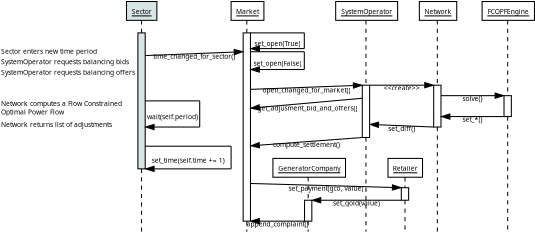 <?xml version="1.0" encoding="UTF-8"?>
<dia:diagram xmlns:dia="http://www.lysator.liu.se/~alla/dia/">
  <dia:layer name="Background" visible="true">
    <dia:object type="UML - Object" version="0" id="O0">
      <dia:attribute name="obj_pos">
        <dia:point val="8,5"/>
      </dia:attribute>
      <dia:attribute name="obj_bb">
        <dia:rectangle val="7.95,4.95;10.925,6.85"/>
      </dia:attribute>
      <dia:attribute name="elem_corner">
        <dia:point val="8,5"/>
      </dia:attribute>
      <dia:attribute name="elem_width">
        <dia:real val="2.875"/>
      </dia:attribute>
      <dia:attribute name="elem_height">
        <dia:real val="1.8"/>
      </dia:attribute>
      <dia:attribute name="text_colour">
        <dia:color val="#000000"/>
      </dia:attribute>
      <dia:attribute name="line_colour">
        <dia:color val="#000000"/>
      </dia:attribute>
      <dia:attribute name="fill_colour">
        <dia:color val="#d8e5e5"/>
      </dia:attribute>
      <dia:attribute name="text">
        <dia:composite type="text">
          <dia:attribute name="string">
            <dia:string>#Sector#</dia:string>
          </dia:attribute>
          <dia:attribute name="font">
            <dia:font family="sans" style="0" name="Helvetica"/>
          </dia:attribute>
          <dia:attribute name="height">
            <dia:real val="0.8"/>
          </dia:attribute>
          <dia:attribute name="pos">
            <dia:point val="9.438,6.043"/>
          </dia:attribute>
          <dia:attribute name="color">
            <dia:color val="#000000"/>
          </dia:attribute>
          <dia:attribute name="alignment">
            <dia:enum val="1"/>
          </dia:attribute>
        </dia:composite>
      </dia:attribute>
      <dia:attribute name="stereotype">
        <dia:string>##</dia:string>
      </dia:attribute>
      <dia:attribute name="exstate">
        <dia:string>##</dia:string>
      </dia:attribute>
      <dia:attribute name="attrib">
        <dia:composite type="text">
          <dia:attribute name="string">
            <dia:string>##</dia:string>
          </dia:attribute>
          <dia:attribute name="font">
            <dia:font family="sans" style="0" name="Helvetica"/>
          </dia:attribute>
          <dia:attribute name="height">
            <dia:real val="0.8"/>
          </dia:attribute>
          <dia:attribute name="pos">
            <dia:point val="0,0"/>
          </dia:attribute>
          <dia:attribute name="color">
            <dia:color val="#000000"/>
          </dia:attribute>
          <dia:attribute name="alignment">
            <dia:enum val="0"/>
          </dia:attribute>
        </dia:composite>
      </dia:attribute>
      <dia:attribute name="is_active">
        <dia:boolean val="false"/>
      </dia:attribute>
      <dia:attribute name="show_attribs">
        <dia:boolean val="false"/>
      </dia:attribute>
      <dia:attribute name="multiple">
        <dia:boolean val="false"/>
      </dia:attribute>
    </dia:object>
    <dia:object type="UML - Lifeline" version="0" id="O1">
      <dia:attribute name="obj_pos">
        <dia:point val="9.438,6.8"/>
      </dia:attribute>
      <dia:attribute name="obj_bb">
        <dia:rectangle val="9.088,6.775;9.787,27.025"/>
      </dia:attribute>
      <dia:attribute name="conn_endpoints">
        <dia:point val="9.438,6.8"/>
        <dia:point val="9.438,27"/>
      </dia:attribute>
      <dia:attribute name="line_colour">
        <dia:color val="#000000"/>
      </dia:attribute>
      <dia:attribute name="fill_colour">
        <dia:color val="#d8e5e5"/>
      </dia:attribute>
      <dia:attribute name="rtop">
        <dia:real val="1.2"/>
      </dia:attribute>
      <dia:attribute name="rbot">
        <dia:real val="14.2"/>
      </dia:attribute>
      <dia:attribute name="draw_focus">
        <dia:boolean val="true"/>
      </dia:attribute>
      <dia:attribute name="draw_cross">
        <dia:boolean val="false"/>
      </dia:attribute>
      <dia:attribute name="cpl_northwest">
        <dia:int val="2"/>
      </dia:attribute>
      <dia:attribute name="cpl_southwest">
        <dia:int val="2"/>
      </dia:attribute>
      <dia:attribute name="cpl_northeast">
        <dia:int val="2"/>
      </dia:attribute>
      <dia:attribute name="cpl_southeast">
        <dia:int val="2"/>
      </dia:attribute>
      <dia:connections>
        <dia:connection handle="0" to="O0" connection="6"/>
      </dia:connections>
    </dia:object>
    <dia:object type="UML - Message" version="0" id="O2">
      <dia:attribute name="obj_pos">
        <dia:point val="9.787,14.5"/>
      </dia:attribute>
      <dia:attribute name="obj_bb">
        <dia:rectangle val="9.721,14.433;15.218,17.382"/>
      </dia:attribute>
      <dia:attribute name="conn_endpoints">
        <dia:point val="9.787,14.5"/>
        <dia:point val="15,17"/>
      </dia:attribute>
      <dia:attribute name="text_colour">
        <dia:color val="#000000"/>
      </dia:attribute>
      <dia:attribute name="line_colour">
        <dia:color val="#000000"/>
      </dia:attribute>
      <dia:attribute name="text">
        <dia:string>#wait(self.period)#</dia:string>
      </dia:attribute>
      <dia:attribute name="type">
        <dia:enum val="6"/>
      </dia:attribute>
      <dia:attribute name="text_pos">
        <dia:point val="12.394,16.25"/>
      </dia:attribute>
      <dia:connections>
        <dia:connection handle="0" to="O1" connection="3"/>
      </dia:connections>
    </dia:object>
    <dia:object type="UML - Message" version="0" id="O3">
      <dia:attribute name="obj_pos">
        <dia:point val="9.787,18.833"/>
      </dia:attribute>
      <dia:attribute name="obj_bb">
        <dia:rectangle val="9.726,18.772;18.15,21.399"/>
      </dia:attribute>
      <dia:attribute name="conn_endpoints">
        <dia:point val="9.787,18.833"/>
        <dia:point val="18,21"/>
      </dia:attribute>
      <dia:attribute name="text_colour">
        <dia:color val="#000000"/>
      </dia:attribute>
      <dia:attribute name="line_colour">
        <dia:color val="#000000"/>
      </dia:attribute>
      <dia:attribute name="text">
        <dia:string>#set_time(self.time += 1)#</dia:string>
      </dia:attribute>
      <dia:attribute name="type">
        <dia:enum val="6"/>
      </dia:attribute>
      <dia:attribute name="text_pos">
        <dia:point val="13.894,20.417"/>
      </dia:attribute>
      <dia:connections>
        <dia:connection handle="0" to="O1" connection="13"/>
      </dia:connections>
    </dia:object>
    <dia:object type="Standard - Text" version="1" id="O4">
      <dia:attribute name="obj_pos">
        <dia:point val="-4,10"/>
      </dia:attribute>
      <dia:attribute name="obj_bb">
        <dia:rectangle val="-4,9.457;4.862,10.398"/>
      </dia:attribute>
      <dia:attribute name="text">
        <dia:composite type="text">
          <dia:attribute name="string">
            <dia:string>#Sector enters new time period#</dia:string>
          </dia:attribute>
          <dia:attribute name="font">
            <dia:font family="sans" style="0" name="Helvetica"/>
          </dia:attribute>
          <dia:attribute name="height">
            <dia:real val="0.8"/>
          </dia:attribute>
          <dia:attribute name="pos">
            <dia:point val="-4,10"/>
          </dia:attribute>
          <dia:attribute name="color">
            <dia:color val="#000000"/>
          </dia:attribute>
          <dia:attribute name="alignment">
            <dia:enum val="0"/>
          </dia:attribute>
        </dia:composite>
      </dia:attribute>
      <dia:attribute name="valign">
        <dia:enum val="3"/>
      </dia:attribute>
    </dia:object>
    <dia:object type="UML - Object" version="0" id="O5">
      <dia:attribute name="obj_pos">
        <dia:point val="18,5"/>
      </dia:attribute>
      <dia:attribute name="obj_bb">
        <dia:rectangle val="17.95,4.95;21.055,6.85"/>
      </dia:attribute>
      <dia:attribute name="elem_corner">
        <dia:point val="18,5"/>
      </dia:attribute>
      <dia:attribute name="elem_width">
        <dia:real val="3.005"/>
      </dia:attribute>
      <dia:attribute name="elem_height">
        <dia:real val="1.8"/>
      </dia:attribute>
      <dia:attribute name="text_colour">
        <dia:color val="#000000"/>
      </dia:attribute>
      <dia:attribute name="line_colour">
        <dia:color val="#000000"/>
      </dia:attribute>
      <dia:attribute name="fill_colour">
        <dia:color val="#ffffff"/>
      </dia:attribute>
      <dia:attribute name="text">
        <dia:composite type="text">
          <dia:attribute name="string">
            <dia:string>#Market#</dia:string>
          </dia:attribute>
          <dia:attribute name="font">
            <dia:font family="sans" style="0" name="Helvetica"/>
          </dia:attribute>
          <dia:attribute name="height">
            <dia:real val="0.8"/>
          </dia:attribute>
          <dia:attribute name="pos">
            <dia:point val="19.503,6.043"/>
          </dia:attribute>
          <dia:attribute name="color">
            <dia:color val="#000000"/>
          </dia:attribute>
          <dia:attribute name="alignment">
            <dia:enum val="1"/>
          </dia:attribute>
        </dia:composite>
      </dia:attribute>
      <dia:attribute name="stereotype">
        <dia:string>##</dia:string>
      </dia:attribute>
      <dia:attribute name="exstate">
        <dia:string>##</dia:string>
      </dia:attribute>
      <dia:attribute name="attrib">
        <dia:composite type="text">
          <dia:attribute name="string">
            <dia:string>##</dia:string>
          </dia:attribute>
          <dia:attribute name="font">
            <dia:font family="sans" style="0" name="Helvetica"/>
          </dia:attribute>
          <dia:attribute name="height">
            <dia:real val="0.8"/>
          </dia:attribute>
          <dia:attribute name="pos">
            <dia:point val="0,0"/>
          </dia:attribute>
          <dia:attribute name="color">
            <dia:color val="#000000"/>
          </dia:attribute>
          <dia:attribute name="alignment">
            <dia:enum val="0"/>
          </dia:attribute>
        </dia:composite>
      </dia:attribute>
      <dia:attribute name="is_active">
        <dia:boolean val="false"/>
      </dia:attribute>
      <dia:attribute name="show_attribs">
        <dia:boolean val="false"/>
      </dia:attribute>
      <dia:attribute name="multiple">
        <dia:boolean val="false"/>
      </dia:attribute>
    </dia:object>
    <dia:object type="UML - Lifeline" version="0" id="O6">
      <dia:attribute name="obj_pos">
        <dia:point val="19.503,6.8"/>
      </dia:attribute>
      <dia:attribute name="obj_bb">
        <dia:rectangle val="19.152,6.775;19.852,27.025"/>
      </dia:attribute>
      <dia:attribute name="conn_endpoints">
        <dia:point val="19.503,6.8"/>
        <dia:point val="19.503,27"/>
      </dia:attribute>
      <dia:attribute name="line_colour">
        <dia:color val="#000000"/>
      </dia:attribute>
      <dia:attribute name="fill_colour">
        <dia:color val="#ffffff"/>
      </dia:attribute>
      <dia:attribute name="rtop">
        <dia:real val="1.2"/>
      </dia:attribute>
      <dia:attribute name="rbot">
        <dia:real val="19.2"/>
      </dia:attribute>
      <dia:attribute name="draw_focus">
        <dia:boolean val="true"/>
      </dia:attribute>
      <dia:attribute name="draw_cross">
        <dia:boolean val="false"/>
      </dia:attribute>
      <dia:attribute name="cpl_northwest">
        <dia:int val="4"/>
      </dia:attribute>
      <dia:attribute name="cpl_southwest">
        <dia:int val="4"/>
      </dia:attribute>
      <dia:attribute name="cpl_northeast">
        <dia:int val="4"/>
      </dia:attribute>
      <dia:attribute name="cpl_southeast">
        <dia:int val="4"/>
      </dia:attribute>
      <dia:connections>
        <dia:connection handle="0" to="O5" connection="6"/>
      </dia:connections>
    </dia:object>
    <dia:object type="UML - Object" version="0" id="O7">
      <dia:attribute name="obj_pos">
        <dia:point val="28,5"/>
      </dia:attribute>
      <dia:attribute name="obj_bb">
        <dia:rectangle val="27.95,4.95;33.837,6.85"/>
      </dia:attribute>
      <dia:attribute name="elem_corner">
        <dia:point val="28,5"/>
      </dia:attribute>
      <dia:attribute name="elem_width">
        <dia:real val="5.787"/>
      </dia:attribute>
      <dia:attribute name="elem_height">
        <dia:real val="1.8"/>
      </dia:attribute>
      <dia:attribute name="text_colour">
        <dia:color val="#000000"/>
      </dia:attribute>
      <dia:attribute name="line_colour">
        <dia:color val="#000000"/>
      </dia:attribute>
      <dia:attribute name="fill_colour">
        <dia:color val="#ffffff"/>
      </dia:attribute>
      <dia:attribute name="text">
        <dia:composite type="text">
          <dia:attribute name="string">
            <dia:string>#SystemOperator#</dia:string>
          </dia:attribute>
          <dia:attribute name="font">
            <dia:font family="sans" style="0" name="Helvetica"/>
          </dia:attribute>
          <dia:attribute name="height">
            <dia:real val="0.8"/>
          </dia:attribute>
          <dia:attribute name="pos">
            <dia:point val="30.894,6.043"/>
          </dia:attribute>
          <dia:attribute name="color">
            <dia:color val="#000000"/>
          </dia:attribute>
          <dia:attribute name="alignment">
            <dia:enum val="1"/>
          </dia:attribute>
        </dia:composite>
      </dia:attribute>
      <dia:attribute name="stereotype">
        <dia:string>##</dia:string>
      </dia:attribute>
      <dia:attribute name="exstate">
        <dia:string>##</dia:string>
      </dia:attribute>
      <dia:attribute name="attrib">
        <dia:composite type="text">
          <dia:attribute name="string">
            <dia:string>##</dia:string>
          </dia:attribute>
          <dia:attribute name="font">
            <dia:font family="sans" style="0" name="Helvetica"/>
          </dia:attribute>
          <dia:attribute name="height">
            <dia:real val="0.8"/>
          </dia:attribute>
          <dia:attribute name="pos">
            <dia:point val="0,0"/>
          </dia:attribute>
          <dia:attribute name="color">
            <dia:color val="#000000"/>
          </dia:attribute>
          <dia:attribute name="alignment">
            <dia:enum val="0"/>
          </dia:attribute>
        </dia:composite>
      </dia:attribute>
      <dia:attribute name="is_active">
        <dia:boolean val="false"/>
      </dia:attribute>
      <dia:attribute name="show_attribs">
        <dia:boolean val="false"/>
      </dia:attribute>
      <dia:attribute name="multiple">
        <dia:boolean val="false"/>
      </dia:attribute>
    </dia:object>
    <dia:object type="UML - Lifeline" version="0" id="O8">
      <dia:attribute name="obj_pos">
        <dia:point val="30.894,6.8"/>
      </dia:attribute>
      <dia:attribute name="obj_bb">
        <dia:rectangle val="30.544,6.775;31.244,27.025"/>
      </dia:attribute>
      <dia:attribute name="conn_endpoints">
        <dia:point val="30.894,6.8"/>
        <dia:point val="30.894,27"/>
      </dia:attribute>
      <dia:attribute name="line_colour">
        <dia:color val="#000000"/>
      </dia:attribute>
      <dia:attribute name="fill_colour">
        <dia:color val="#ffffff"/>
      </dia:attribute>
      <dia:attribute name="rtop">
        <dia:real val="6.2"/>
      </dia:attribute>
      <dia:attribute name="rbot">
        <dia:real val="11.2"/>
      </dia:attribute>
      <dia:attribute name="draw_focus">
        <dia:boolean val="true"/>
      </dia:attribute>
      <dia:attribute name="draw_cross">
        <dia:boolean val="false"/>
      </dia:attribute>
      <dia:attribute name="cpl_northwest">
        <dia:int val="1"/>
      </dia:attribute>
      <dia:attribute name="cpl_southwest">
        <dia:int val="1"/>
      </dia:attribute>
      <dia:attribute name="cpl_northeast">
        <dia:int val="1"/>
      </dia:attribute>
      <dia:attribute name="cpl_southeast">
        <dia:int val="1"/>
      </dia:attribute>
      <dia:connections>
        <dia:connection handle="0" to="O7" connection="6"/>
      </dia:connections>
    </dia:object>
    <dia:object type="UML - Object" version="0" id="O9">
      <dia:attribute name="obj_pos">
        <dia:point val="36,5"/>
      </dia:attribute>
      <dia:attribute name="obj_bb">
        <dia:rectangle val="35.95,4.95;39.487,6.85"/>
      </dia:attribute>
      <dia:attribute name="elem_corner">
        <dia:point val="36,5"/>
      </dia:attribute>
      <dia:attribute name="elem_width">
        <dia:real val="3.438"/>
      </dia:attribute>
      <dia:attribute name="elem_height">
        <dia:real val="1.8"/>
      </dia:attribute>
      <dia:attribute name="text_colour">
        <dia:color val="#000000"/>
      </dia:attribute>
      <dia:attribute name="line_colour">
        <dia:color val="#000000"/>
      </dia:attribute>
      <dia:attribute name="fill_colour">
        <dia:color val="#ffffff"/>
      </dia:attribute>
      <dia:attribute name="text">
        <dia:composite type="text">
          <dia:attribute name="string">
            <dia:string>#Network#</dia:string>
          </dia:attribute>
          <dia:attribute name="font">
            <dia:font family="sans" style="0" name="Helvetica"/>
          </dia:attribute>
          <dia:attribute name="height">
            <dia:real val="0.8"/>
          </dia:attribute>
          <dia:attribute name="pos">
            <dia:point val="37.719,6.043"/>
          </dia:attribute>
          <dia:attribute name="color">
            <dia:color val="#000000"/>
          </dia:attribute>
          <dia:attribute name="alignment">
            <dia:enum val="1"/>
          </dia:attribute>
        </dia:composite>
      </dia:attribute>
      <dia:attribute name="stereotype">
        <dia:string>##</dia:string>
      </dia:attribute>
      <dia:attribute name="exstate">
        <dia:string>##</dia:string>
      </dia:attribute>
      <dia:attribute name="attrib">
        <dia:composite type="text">
          <dia:attribute name="string">
            <dia:string>##</dia:string>
          </dia:attribute>
          <dia:attribute name="font">
            <dia:font family="sans" style="0" name="Helvetica"/>
          </dia:attribute>
          <dia:attribute name="height">
            <dia:real val="0.8"/>
          </dia:attribute>
          <dia:attribute name="pos">
            <dia:point val="0,0"/>
          </dia:attribute>
          <dia:attribute name="color">
            <dia:color val="#000000"/>
          </dia:attribute>
          <dia:attribute name="alignment">
            <dia:enum val="0"/>
          </dia:attribute>
        </dia:composite>
      </dia:attribute>
      <dia:attribute name="is_active">
        <dia:boolean val="false"/>
      </dia:attribute>
      <dia:attribute name="show_attribs">
        <dia:boolean val="false"/>
      </dia:attribute>
      <dia:attribute name="multiple">
        <dia:boolean val="false"/>
      </dia:attribute>
    </dia:object>
    <dia:object type="UML - Lifeline" version="0" id="O10">
      <dia:attribute name="obj_pos">
        <dia:point val="37.719,6.8"/>
      </dia:attribute>
      <dia:attribute name="obj_bb">
        <dia:rectangle val="37.369,6.775;38.069,27.025"/>
      </dia:attribute>
      <dia:attribute name="conn_endpoints">
        <dia:point val="37.719,6.8"/>
        <dia:point val="37.719,27"/>
      </dia:attribute>
      <dia:attribute name="line_colour">
        <dia:color val="#000000"/>
      </dia:attribute>
      <dia:attribute name="fill_colour">
        <dia:color val="#ffffff"/>
      </dia:attribute>
      <dia:attribute name="rtop">
        <dia:real val="6.2"/>
      </dia:attribute>
      <dia:attribute name="rbot">
        <dia:real val="10.2"/>
      </dia:attribute>
      <dia:attribute name="draw_focus">
        <dia:boolean val="true"/>
      </dia:attribute>
      <dia:attribute name="draw_cross">
        <dia:boolean val="false"/>
      </dia:attribute>
      <dia:attribute name="cpl_northwest">
        <dia:int val="1"/>
      </dia:attribute>
      <dia:attribute name="cpl_southwest">
        <dia:int val="1"/>
      </dia:attribute>
      <dia:attribute name="cpl_northeast">
        <dia:int val="1"/>
      </dia:attribute>
      <dia:attribute name="cpl_southeast">
        <dia:int val="1"/>
      </dia:attribute>
      <dia:connections>
        <dia:connection handle="0" to="O9" connection="6"/>
      </dia:connections>
    </dia:object>
    <dia:object type="UML - Object" version="0" id="O11">
      <dia:attribute name="obj_pos">
        <dia:point val="42,5"/>
      </dia:attribute>
      <dia:attribute name="obj_bb">
        <dia:rectangle val="41.95,4.95;46.94,6.85"/>
      </dia:attribute>
      <dia:attribute name="elem_corner">
        <dia:point val="42,5"/>
      </dia:attribute>
      <dia:attribute name="elem_width">
        <dia:real val="4.89"/>
      </dia:attribute>
      <dia:attribute name="elem_height">
        <dia:real val="1.8"/>
      </dia:attribute>
      <dia:attribute name="text_colour">
        <dia:color val="#000000"/>
      </dia:attribute>
      <dia:attribute name="line_colour">
        <dia:color val="#000000"/>
      </dia:attribute>
      <dia:attribute name="fill_colour">
        <dia:color val="#ffffff"/>
      </dia:attribute>
      <dia:attribute name="text">
        <dia:composite type="text">
          <dia:attribute name="string">
            <dia:string>#FCOPFEngine#</dia:string>
          </dia:attribute>
          <dia:attribute name="font">
            <dia:font family="sans" style="0" name="Helvetica"/>
          </dia:attribute>
          <dia:attribute name="height">
            <dia:real val="0.8"/>
          </dia:attribute>
          <dia:attribute name="pos">
            <dia:point val="44.445,6.043"/>
          </dia:attribute>
          <dia:attribute name="color">
            <dia:color val="#000000"/>
          </dia:attribute>
          <dia:attribute name="alignment">
            <dia:enum val="1"/>
          </dia:attribute>
        </dia:composite>
      </dia:attribute>
      <dia:attribute name="stereotype">
        <dia:string>##</dia:string>
      </dia:attribute>
      <dia:attribute name="exstate">
        <dia:string>##</dia:string>
      </dia:attribute>
      <dia:attribute name="attrib">
        <dia:composite type="text">
          <dia:attribute name="string">
            <dia:string>##</dia:string>
          </dia:attribute>
          <dia:attribute name="font">
            <dia:font family="sans" style="0" name="Helvetica"/>
          </dia:attribute>
          <dia:attribute name="height">
            <dia:real val="0.8"/>
          </dia:attribute>
          <dia:attribute name="pos">
            <dia:point val="0,0"/>
          </dia:attribute>
          <dia:attribute name="color">
            <dia:color val="#000000"/>
          </dia:attribute>
          <dia:attribute name="alignment">
            <dia:enum val="0"/>
          </dia:attribute>
        </dia:composite>
      </dia:attribute>
      <dia:attribute name="is_active">
        <dia:boolean val="false"/>
      </dia:attribute>
      <dia:attribute name="show_attribs">
        <dia:boolean val="false"/>
      </dia:attribute>
      <dia:attribute name="multiple">
        <dia:boolean val="false"/>
      </dia:attribute>
    </dia:object>
    <dia:object type="UML - Lifeline" version="0" id="O12">
      <dia:attribute name="obj_pos">
        <dia:point val="44.445,6.8"/>
      </dia:attribute>
      <dia:attribute name="obj_bb">
        <dia:rectangle val="44.095,6.775;44.795,27.025"/>
      </dia:attribute>
      <dia:attribute name="conn_endpoints">
        <dia:point val="44.445,6.8"/>
        <dia:point val="44.445,27"/>
      </dia:attribute>
      <dia:attribute name="line_colour">
        <dia:color val="#000000"/>
      </dia:attribute>
      <dia:attribute name="fill_colour">
        <dia:color val="#ffffff"/>
      </dia:attribute>
      <dia:attribute name="rtop">
        <dia:real val="7.2"/>
      </dia:attribute>
      <dia:attribute name="rbot">
        <dia:real val="9.2"/>
      </dia:attribute>
      <dia:attribute name="draw_focus">
        <dia:boolean val="true"/>
      </dia:attribute>
      <dia:attribute name="draw_cross">
        <dia:boolean val="false"/>
      </dia:attribute>
      <dia:attribute name="cpl_northwest">
        <dia:int val="1"/>
      </dia:attribute>
      <dia:attribute name="cpl_southwest">
        <dia:int val="1"/>
      </dia:attribute>
      <dia:attribute name="cpl_northeast">
        <dia:int val="1"/>
      </dia:attribute>
      <dia:attribute name="cpl_southeast">
        <dia:int val="1"/>
      </dia:attribute>
      <dia:connections>
        <dia:connection handle="0" to="O11" connection="6"/>
      </dia:connections>
    </dia:object>
    <dia:object type="UML - Message" version="0" id="O13">
      <dia:attribute name="obj_pos">
        <dia:point val="19.852,8"/>
      </dia:attribute>
      <dia:attribute name="obj_bb">
        <dia:rectangle val="19.791,7.938;25.16,9.898"/>
      </dia:attribute>
      <dia:attribute name="conn_endpoints">
        <dia:point val="19.852,8"/>
        <dia:point val="25,9.5"/>
      </dia:attribute>
      <dia:attribute name="text_colour">
        <dia:color val="#000000"/>
      </dia:attribute>
      <dia:attribute name="line_colour">
        <dia:color val="#000000"/>
      </dia:attribute>
      <dia:attribute name="text">
        <dia:string>#set_open(True)#</dia:string>
      </dia:attribute>
      <dia:attribute name="type">
        <dia:enum val="6"/>
      </dia:attribute>
      <dia:attribute name="text_pos">
        <dia:point val="22.426,9.25"/>
      </dia:attribute>
      <dia:connections>
        <dia:connection handle="0" to="O6" connection="1"/>
      </dia:connections>
    </dia:object>
    <dia:object type="UML - Message" version="0" id="O14">
      <dia:attribute name="obj_pos">
        <dia:point val="9.787,10.167"/>
      </dia:attribute>
      <dia:attribute name="obj_bb">
        <dia:rectangle val="9.736,9.398;19.218,10.741"/>
      </dia:attribute>
      <dia:attribute name="conn_endpoints">
        <dia:point val="9.787,10.167"/>
        <dia:point val="19.152,9.8"/>
      </dia:attribute>
      <dia:attribute name="text_colour">
        <dia:color val="#000000"/>
      </dia:attribute>
      <dia:attribute name="line_colour">
        <dia:color val="#000000"/>
      </dia:attribute>
      <dia:attribute name="text">
        <dia:string>#time_changed_for_sector()#</dia:string>
      </dia:attribute>
      <dia:attribute name="type">
        <dia:enum val="0"/>
      </dia:attribute>
      <dia:attribute name="text_pos">
        <dia:point val="14.47,10.483"/>
      </dia:attribute>
      <dia:connections>
        <dia:connection handle="0" to="O1" connection="10"/>
        <dia:connection handle="1" to="O6" connection="6"/>
      </dia:connections>
    </dia:object>
    <dia:object type="UML - Message" version="0" id="O15">
      <dia:attribute name="obj_pos">
        <dia:point val="19.852,9.8"/>
      </dia:attribute>
      <dia:attribute name="obj_bb">
        <dia:rectangle val="19.789,9.737;25.173,11.896"/>
      </dia:attribute>
      <dia:attribute name="conn_endpoints">
        <dia:point val="19.852,9.8"/>
        <dia:point val="25,11.5"/>
      </dia:attribute>
      <dia:attribute name="text_colour">
        <dia:color val="#000000"/>
      </dia:attribute>
      <dia:attribute name="line_colour">
        <dia:color val="#000000"/>
      </dia:attribute>
      <dia:attribute name="text">
        <dia:string>#set_open(False)#</dia:string>
      </dia:attribute>
      <dia:attribute name="type">
        <dia:enum val="6"/>
      </dia:attribute>
      <dia:attribute name="text_pos">
        <dia:point val="22.426,11.15"/>
      </dia:attribute>
      <dia:connections>
        <dia:connection handle="0" to="O6" connection="14"/>
      </dia:connections>
    </dia:object>
    <dia:object type="UML - Message" version="0" id="O16">
      <dia:attribute name="obj_pos">
        <dia:point val="19.852,13.4"/>
      </dia:attribute>
      <dia:attribute name="obj_bb">
        <dia:rectangle val="19.801,12.598;30.609,13.957"/>
      </dia:attribute>
      <dia:attribute name="conn_endpoints">
        <dia:point val="19.852,13.4"/>
        <dia:point val="30.544,13"/>
      </dia:attribute>
      <dia:attribute name="text_colour">
        <dia:color val="#000000"/>
      </dia:attribute>
      <dia:attribute name="line_colour">
        <dia:color val="#000000"/>
      </dia:attribute>
      <dia:attribute name="text">
        <dia:string>#open_changed_for_market()#</dia:string>
      </dia:attribute>
      <dia:attribute name="type">
        <dia:enum val="0"/>
      </dia:attribute>
      <dia:attribute name="text_pos">
        <dia:point val="25.198,13.7"/>
      </dia:attribute>
      <dia:connections>
        <dia:connection handle="0" to="O6" connection="16"/>
        <dia:connection handle="1" to="O8" connection="0"/>
      </dia:connections>
    </dia:object>
    <dia:object type="Standard - Text" version="1" id="O17">
      <dia:attribute name="obj_pos">
        <dia:point val="-4,11"/>
      </dia:attribute>
      <dia:attribute name="obj_bb">
        <dia:rectangle val="-4,10.457;7.915,11.398"/>
      </dia:attribute>
      <dia:attribute name="text">
        <dia:composite type="text">
          <dia:attribute name="string">
            <dia:string>#SystemOperator requests balancing bids#</dia:string>
          </dia:attribute>
          <dia:attribute name="font">
            <dia:font family="sans" style="0" name="Helvetica"/>
          </dia:attribute>
          <dia:attribute name="height">
            <dia:real val="0.8"/>
          </dia:attribute>
          <dia:attribute name="pos">
            <dia:point val="-4,11"/>
          </dia:attribute>
          <dia:attribute name="color">
            <dia:color val="#000000"/>
          </dia:attribute>
          <dia:attribute name="alignment">
            <dia:enum val="0"/>
          </dia:attribute>
        </dia:composite>
      </dia:attribute>
      <dia:attribute name="valign">
        <dia:enum val="3"/>
      </dia:attribute>
    </dia:object>
    <dia:object type="Standard - Text" version="1" id="O18">
      <dia:attribute name="obj_pos">
        <dia:point val="-4,12"/>
      </dia:attribute>
      <dia:attribute name="obj_bb">
        <dia:rectangle val="-4,11.44;8.397,12.432"/>
      </dia:attribute>
      <dia:attribute name="text">
        <dia:composite type="text">
          <dia:attribute name="string">
            <dia:string>#SystemOperator requests balancing offers#</dia:string>
          </dia:attribute>
          <dia:attribute name="font">
            <dia:font family="sans" style="0" name="Helvetica"/>
          </dia:attribute>
          <dia:attribute name="height">
            <dia:real val="0.8"/>
          </dia:attribute>
          <dia:attribute name="pos">
            <dia:point val="-4,12"/>
          </dia:attribute>
          <dia:attribute name="color">
            <dia:color val="#000000"/>
          </dia:attribute>
          <dia:attribute name="alignment">
            <dia:enum val="0"/>
          </dia:attribute>
        </dia:composite>
      </dia:attribute>
      <dia:attribute name="valign">
        <dia:enum val="3"/>
      </dia:attribute>
    </dia:object>
    <dia:object type="Standard - Text" version="1" id="O19">
      <dia:attribute name="obj_pos">
        <dia:point val="-4,15"/>
      </dia:attribute>
      <dia:attribute name="obj_bb">
        <dia:rectangle val="-4,14.457;7.272,16.198"/>
      </dia:attribute>
      <dia:attribute name="text">
        <dia:composite type="text">
          <dia:attribute name="string">
            <dia:string>#Network computes a Flow Constrained
Optimal Power Flow#</dia:string>
          </dia:attribute>
          <dia:attribute name="font">
            <dia:font family="sans" style="0" name="Helvetica"/>
          </dia:attribute>
          <dia:attribute name="height">
            <dia:real val="0.8"/>
          </dia:attribute>
          <dia:attribute name="pos">
            <dia:point val="-4,15"/>
          </dia:attribute>
          <dia:attribute name="color">
            <dia:color val="#000000"/>
          </dia:attribute>
          <dia:attribute name="alignment">
            <dia:enum val="0"/>
          </dia:attribute>
        </dia:composite>
      </dia:attribute>
      <dia:attribute name="valign">
        <dia:enum val="3"/>
      </dia:attribute>
    </dia:object>
    <dia:object type="Standard - Text" version="1" id="O20">
      <dia:attribute name="obj_pos">
        <dia:point val="-4,17"/>
      </dia:attribute>
      <dia:attribute name="obj_bb">
        <dia:rectangle val="-4,16.457;6.31,17.398"/>
      </dia:attribute>
      <dia:attribute name="text">
        <dia:composite type="text">
          <dia:attribute name="string">
            <dia:string>#Network returns list of adjustments#</dia:string>
          </dia:attribute>
          <dia:attribute name="font">
            <dia:font family="sans" style="0" name="Helvetica"/>
          </dia:attribute>
          <dia:attribute name="height">
            <dia:real val="0.8"/>
          </dia:attribute>
          <dia:attribute name="pos">
            <dia:point val="-4,17"/>
          </dia:attribute>
          <dia:attribute name="color">
            <dia:color val="#000000"/>
          </dia:attribute>
          <dia:attribute name="alignment">
            <dia:enum val="0"/>
          </dia:attribute>
        </dia:composite>
      </dia:attribute>
      <dia:attribute name="valign">
        <dia:enum val="3"/>
      </dia:attribute>
    </dia:object>
    <dia:object type="UML - Message" version="0" id="O21">
      <dia:attribute name="obj_pos">
        <dia:point val="30.544,14.25"/>
      </dia:attribute>
      <dia:attribute name="obj_bb">
        <dia:rectangle val="19.767,14.196;30.598,15.682"/>
      </dia:attribute>
      <dia:attribute name="conn_endpoints">
        <dia:point val="30.544,14.25"/>
        <dia:point val="19.852,15.2"/>
      </dia:attribute>
      <dia:attribute name="text_colour">
        <dia:color val="#000000"/>
      </dia:attribute>
      <dia:attribute name="line_colour">
        <dia:color val="#000000"/>
      </dia:attribute>
      <dia:attribute name="text">
        <dia:string>#get_adjusment_bid_and_offers()#</dia:string>
      </dia:attribute>
      <dia:attribute name="type">
        <dia:enum val="0"/>
      </dia:attribute>
      <dia:attribute name="text_pos">
        <dia:point val="25.3,15.425"/>
      </dia:attribute>
      <dia:connections>
        <dia:connection handle="0" to="O8" connection="6"/>
        <dia:connection handle="1" to="O6" connection="17"/>
      </dia:connections>
    </dia:object>
    <dia:object type="UML - Message" version="0" id="O22">
      <dia:attribute name="obj_pos">
        <dia:point val="31.244,13"/>
      </dia:attribute>
      <dia:attribute name="obj_bb">
        <dia:rectangle val="31.194,12.6;37.419,13.9"/>
      </dia:attribute>
      <dia:attribute name="conn_endpoints">
        <dia:point val="31.244,13"/>
        <dia:point val="37.369,13"/>
      </dia:attribute>
      <dia:attribute name="text_colour">
        <dia:color val="#000000"/>
      </dia:attribute>
      <dia:attribute name="line_colour">
        <dia:color val="#000000"/>
      </dia:attribute>
      <dia:attribute name="text">
        <dia:string>##</dia:string>
      </dia:attribute>
      <dia:attribute name="type">
        <dia:enum val="1"/>
      </dia:attribute>
      <dia:attribute name="text_pos">
        <dia:point val="34.306,13.5"/>
      </dia:attribute>
      <dia:connections>
        <dia:connection handle="0" to="O8" connection="1"/>
        <dia:connection handle="1" to="O10" connection="0"/>
      </dia:connections>
    </dia:object>
    <dia:object type="UML - Message" version="0" id="O23">
      <dia:attribute name="obj_pos">
        <dia:point val="38.069,14"/>
      </dia:attribute>
      <dia:attribute name="obj_bb">
        <dia:rectangle val="38.019,13.6;44.145,14.758"/>
      </dia:attribute>
      <dia:attribute name="conn_endpoints">
        <dia:point val="38.069,14"/>
        <dia:point val="44.095,14"/>
      </dia:attribute>
      <dia:attribute name="text_colour">
        <dia:color val="#000000"/>
      </dia:attribute>
      <dia:attribute name="line_colour">
        <dia:color val="#000000"/>
      </dia:attribute>
      <dia:attribute name="text">
        <dia:string>#solve()#</dia:string>
      </dia:attribute>
      <dia:attribute name="type">
        <dia:enum val="0"/>
      </dia:attribute>
      <dia:attribute name="text_pos">
        <dia:point val="41.082,14.5"/>
      </dia:attribute>
      <dia:connections>
        <dia:connection handle="0" to="O10" connection="8"/>
        <dia:connection handle="1" to="O12" connection="0"/>
      </dia:connections>
    </dia:object>
    <dia:object type="UML - Message" version="0" id="O24">
      <dia:attribute name="obj_pos">
        <dia:point val="44.095,16"/>
      </dia:attribute>
      <dia:attribute name="obj_bb">
        <dia:rectangle val="38.019,15.6;44.145,16.758"/>
      </dia:attribute>
      <dia:attribute name="conn_endpoints">
        <dia:point val="44.095,16"/>
        <dia:point val="38.069,16"/>
      </dia:attribute>
      <dia:attribute name="text_colour">
        <dia:color val="#000000"/>
      </dia:attribute>
      <dia:attribute name="line_colour">
        <dia:color val="#000000"/>
      </dia:attribute>
      <dia:attribute name="text">
        <dia:string>#set_*()#</dia:string>
      </dia:attribute>
      <dia:attribute name="type">
        <dia:enum val="0"/>
      </dia:attribute>
      <dia:attribute name="text_pos">
        <dia:point val="41.082,16.5"/>
      </dia:attribute>
      <dia:connections>
        <dia:connection handle="0" to="O12" connection="4"/>
        <dia:connection handle="1" to="O10" connection="9"/>
      </dia:connections>
    </dia:object>
    <dia:object type="UML - Message" version="0" id="O25">
      <dia:attribute name="obj_pos">
        <dia:point val="37.369,17"/>
      </dia:attribute>
      <dia:attribute name="obj_bb">
        <dia:rectangle val="31.177,16.348;37.421,17.633"/>
      </dia:attribute>
      <dia:attribute name="conn_endpoints">
        <dia:point val="37.369,17"/>
        <dia:point val="31.244,16.75"/>
      </dia:attribute>
      <dia:attribute name="text_colour">
        <dia:color val="#000000"/>
      </dia:attribute>
      <dia:attribute name="line_colour">
        <dia:color val="#000000"/>
      </dia:attribute>
      <dia:attribute name="text">
        <dia:string>#set_diff()#</dia:string>
      </dia:attribute>
      <dia:attribute name="type">
        <dia:enum val="0"/>
      </dia:attribute>
      <dia:attribute name="text_pos">
        <dia:point val="34.306,17.375"/>
      </dia:attribute>
      <dia:connections>
        <dia:connection handle="0" to="O10" connection="4"/>
        <dia:connection handle="1" to="O8" connection="9"/>
      </dia:connections>
    </dia:object>
    <dia:object type="UML - Message" version="0" id="O26">
      <dia:attribute name="obj_pos">
        <dia:point val="30.544,18"/>
      </dia:attribute>
      <dia:attribute name="obj_bb">
        <dia:rectangle val="19.773,17.946;30.597,19.203"/>
      </dia:attribute>
      <dia:attribute name="conn_endpoints">
        <dia:point val="30.544,18"/>
        <dia:point val="19.852,18.8"/>
      </dia:attribute>
      <dia:attribute name="text_colour">
        <dia:color val="#000000"/>
      </dia:attribute>
      <dia:attribute name="line_colour">
        <dia:color val="#000000"/>
      </dia:attribute>
      <dia:attribute name="text">
        <dia:string>#compute_settlement()#</dia:string>
      </dia:attribute>
      <dia:attribute name="type">
        <dia:enum val="0"/>
      </dia:attribute>
      <dia:attribute name="text_pos">
        <dia:point val="25.198,18.9"/>
      </dia:attribute>
      <dia:connections>
        <dia:connection handle="0" to="O8" connection="4"/>
        <dia:connection handle="1" to="O6" connection="18"/>
      </dia:connections>
    </dia:object>
    <dia:object type="UML - Object" version="0" id="O27">
      <dia:attribute name="obj_pos">
        <dia:point val="22,20"/>
      </dia:attribute>
      <dia:attribute name="obj_bb">
        <dia:rectangle val="21.95,19.95;28.79,21.85"/>
      </dia:attribute>
      <dia:attribute name="elem_corner">
        <dia:point val="22,20"/>
      </dia:attribute>
      <dia:attribute name="elem_width">
        <dia:real val="6.74"/>
      </dia:attribute>
      <dia:attribute name="elem_height">
        <dia:real val="1.8"/>
      </dia:attribute>
      <dia:attribute name="text_colour">
        <dia:color val="#000000"/>
      </dia:attribute>
      <dia:attribute name="line_colour">
        <dia:color val="#000000"/>
      </dia:attribute>
      <dia:attribute name="fill_colour">
        <dia:color val="#ffffff"/>
      </dia:attribute>
      <dia:attribute name="text">
        <dia:composite type="text">
          <dia:attribute name="string">
            <dia:string>#GeneratorCompany#</dia:string>
          </dia:attribute>
          <dia:attribute name="font">
            <dia:font family="sans" style="0" name="Helvetica"/>
          </dia:attribute>
          <dia:attribute name="height">
            <dia:real val="0.8"/>
          </dia:attribute>
          <dia:attribute name="pos">
            <dia:point val="25.37,21.043"/>
          </dia:attribute>
          <dia:attribute name="color">
            <dia:color val="#000000"/>
          </dia:attribute>
          <dia:attribute name="alignment">
            <dia:enum val="1"/>
          </dia:attribute>
        </dia:composite>
      </dia:attribute>
      <dia:attribute name="stereotype">
        <dia:string>##</dia:string>
      </dia:attribute>
      <dia:attribute name="exstate">
        <dia:string>##</dia:string>
      </dia:attribute>
      <dia:attribute name="attrib">
        <dia:composite type="text">
          <dia:attribute name="string">
            <dia:string>##</dia:string>
          </dia:attribute>
          <dia:attribute name="font">
            <dia:font family="sans" style="0" name="Helvetica"/>
          </dia:attribute>
          <dia:attribute name="height">
            <dia:real val="0.8"/>
          </dia:attribute>
          <dia:attribute name="pos">
            <dia:point val="0,0"/>
          </dia:attribute>
          <dia:attribute name="color">
            <dia:color val="#000000"/>
          </dia:attribute>
          <dia:attribute name="alignment">
            <dia:enum val="0"/>
          </dia:attribute>
        </dia:composite>
      </dia:attribute>
      <dia:attribute name="is_active">
        <dia:boolean val="false"/>
      </dia:attribute>
      <dia:attribute name="show_attribs">
        <dia:boolean val="false"/>
      </dia:attribute>
      <dia:attribute name="multiple">
        <dia:boolean val="false"/>
      </dia:attribute>
    </dia:object>
    <dia:object type="UML - Lifeline" version="0" id="O28">
      <dia:attribute name="obj_pos">
        <dia:point val="25.37,21.8"/>
      </dia:attribute>
      <dia:attribute name="obj_bb">
        <dia:rectangle val="25.02,21.775;25.72,27.025"/>
      </dia:attribute>
      <dia:attribute name="conn_endpoints">
        <dia:point val="25.37,21.8"/>
        <dia:point val="25.37,27"/>
      </dia:attribute>
      <dia:attribute name="line_colour">
        <dia:color val="#000000"/>
      </dia:attribute>
      <dia:attribute name="fill_colour">
        <dia:color val="#ffffff"/>
      </dia:attribute>
      <dia:attribute name="rtop">
        <dia:real val="2.2"/>
      </dia:attribute>
      <dia:attribute name="rbot">
        <dia:real val="4.2"/>
      </dia:attribute>
      <dia:attribute name="draw_focus">
        <dia:boolean val="true"/>
      </dia:attribute>
      <dia:attribute name="draw_cross">
        <dia:boolean val="false"/>
      </dia:attribute>
      <dia:attribute name="cpl_northwest">
        <dia:int val="1"/>
      </dia:attribute>
      <dia:attribute name="cpl_southwest">
        <dia:int val="1"/>
      </dia:attribute>
      <dia:attribute name="cpl_northeast">
        <dia:int val="1"/>
      </dia:attribute>
      <dia:attribute name="cpl_southeast">
        <dia:int val="1"/>
      </dia:attribute>
      <dia:connections>
        <dia:connection handle="0" to="O27" connection="6"/>
      </dia:connections>
    </dia:object>
    <dia:object type="UML - Object" version="0" id="O29">
      <dia:attribute name="obj_pos">
        <dia:point val="33,20"/>
      </dia:attribute>
      <dia:attribute name="obj_bb">
        <dia:rectangle val="32.95,19.95;36.3,21.85"/>
      </dia:attribute>
      <dia:attribute name="elem_corner">
        <dia:point val="33,20"/>
      </dia:attribute>
      <dia:attribute name="elem_width">
        <dia:real val="3.25"/>
      </dia:attribute>
      <dia:attribute name="elem_height">
        <dia:real val="1.8"/>
      </dia:attribute>
      <dia:attribute name="text_colour">
        <dia:color val="#000000"/>
      </dia:attribute>
      <dia:attribute name="line_colour">
        <dia:color val="#000000"/>
      </dia:attribute>
      <dia:attribute name="fill_colour">
        <dia:color val="#ffffff"/>
      </dia:attribute>
      <dia:attribute name="text">
        <dia:composite type="text">
          <dia:attribute name="string">
            <dia:string>#Retailer#</dia:string>
          </dia:attribute>
          <dia:attribute name="font">
            <dia:font family="sans" style="0" name="Helvetica"/>
          </dia:attribute>
          <dia:attribute name="height">
            <dia:real val="0.8"/>
          </dia:attribute>
          <dia:attribute name="pos">
            <dia:point val="34.625,21.043"/>
          </dia:attribute>
          <dia:attribute name="color">
            <dia:color val="#000000"/>
          </dia:attribute>
          <dia:attribute name="alignment">
            <dia:enum val="1"/>
          </dia:attribute>
        </dia:composite>
      </dia:attribute>
      <dia:attribute name="stereotype">
        <dia:string>##</dia:string>
      </dia:attribute>
      <dia:attribute name="exstate">
        <dia:string>##</dia:string>
      </dia:attribute>
      <dia:attribute name="attrib">
        <dia:composite type="text">
          <dia:attribute name="string">
            <dia:string>##</dia:string>
          </dia:attribute>
          <dia:attribute name="font">
            <dia:font family="sans" style="0" name="Helvetica"/>
          </dia:attribute>
          <dia:attribute name="height">
            <dia:real val="0.8"/>
          </dia:attribute>
          <dia:attribute name="pos">
            <dia:point val="0,0"/>
          </dia:attribute>
          <dia:attribute name="color">
            <dia:color val="#000000"/>
          </dia:attribute>
          <dia:attribute name="alignment">
            <dia:enum val="0"/>
          </dia:attribute>
        </dia:composite>
      </dia:attribute>
      <dia:attribute name="is_active">
        <dia:boolean val="false"/>
      </dia:attribute>
      <dia:attribute name="show_attribs">
        <dia:boolean val="false"/>
      </dia:attribute>
      <dia:attribute name="multiple">
        <dia:boolean val="false"/>
      </dia:attribute>
    </dia:object>
    <dia:object type="UML - Lifeline" version="0" id="O30">
      <dia:attribute name="obj_pos">
        <dia:point val="34.625,21.8"/>
      </dia:attribute>
      <dia:attribute name="obj_bb">
        <dia:rectangle val="34.275,21.775;34.975,27.025"/>
      </dia:attribute>
      <dia:attribute name="conn_endpoints">
        <dia:point val="34.625,21.8"/>
        <dia:point val="34.625,27"/>
      </dia:attribute>
      <dia:attribute name="line_colour">
        <dia:color val="#000000"/>
      </dia:attribute>
      <dia:attribute name="fill_colour">
        <dia:color val="#ffffff"/>
      </dia:attribute>
      <dia:attribute name="rtop">
        <dia:real val="1"/>
      </dia:attribute>
      <dia:attribute name="rbot">
        <dia:real val="2.2"/>
      </dia:attribute>
      <dia:attribute name="draw_focus">
        <dia:boolean val="true"/>
      </dia:attribute>
      <dia:attribute name="draw_cross">
        <dia:boolean val="false"/>
      </dia:attribute>
      <dia:attribute name="cpl_northwest">
        <dia:int val="1"/>
      </dia:attribute>
      <dia:attribute name="cpl_southwest">
        <dia:int val="1"/>
      </dia:attribute>
      <dia:attribute name="cpl_northeast">
        <dia:int val="1"/>
      </dia:attribute>
      <dia:attribute name="cpl_southeast">
        <dia:int val="1"/>
      </dia:attribute>
      <dia:connections>
        <dia:connection handle="0" to="O29" connection="6"/>
      </dia:connections>
    </dia:object>
    <dia:object type="UML - Message" version="0" id="O31">
      <dia:attribute name="obj_pos">
        <dia:point val="19.852,22.4"/>
      </dia:attribute>
      <dia:attribute name="obj_bb">
        <dia:rectangle val="19.801,22.349;34.336,23.358"/>
      </dia:attribute>
      <dia:attribute name="conn_endpoints">
        <dia:point val="19.852,22.4"/>
        <dia:point val="34.275,22.8"/>
      </dia:attribute>
      <dia:attribute name="text_colour">
        <dia:color val="#000000"/>
      </dia:attribute>
      <dia:attribute name="line_colour">
        <dia:color val="#000000"/>
      </dia:attribute>
      <dia:attribute name="text">
        <dia:string>#set_payment(gco, value)#</dia:string>
      </dia:attribute>
      <dia:attribute name="type">
        <dia:enum val="0"/>
      </dia:attribute>
      <dia:attribute name="text_pos">
        <dia:point val="27.064,23.1"/>
      </dia:attribute>
      <dia:connections>
        <dia:connection handle="0" to="O6" connection="20"/>
        <dia:connection handle="1" to="O30" connection="0"/>
      </dia:connections>
    </dia:object>
    <dia:object type="UML - Message" version="0" id="O32">
      <dia:attribute name="obj_pos">
        <dia:point val="34.275,24"/>
      </dia:attribute>
      <dia:attribute name="obj_bb">
        <dia:rectangle val="25.67,23.6;34.325,24.758"/>
      </dia:attribute>
      <dia:attribute name="conn_endpoints">
        <dia:point val="34.275,24"/>
        <dia:point val="25.72,24"/>
      </dia:attribute>
      <dia:attribute name="text_colour">
        <dia:color val="#000000"/>
      </dia:attribute>
      <dia:attribute name="line_colour">
        <dia:color val="#000000"/>
      </dia:attribute>
      <dia:attribute name="text">
        <dia:string>#set_gold(value)#</dia:string>
      </dia:attribute>
      <dia:attribute name="type">
        <dia:enum val="0"/>
      </dia:attribute>
      <dia:attribute name="text_pos">
        <dia:point val="29.997,24.5"/>
      </dia:attribute>
      <dia:connections>
        <dia:connection handle="0" to="O30" connection="4"/>
        <dia:connection handle="1" to="O28" connection="1"/>
      </dia:connections>
    </dia:object>
    <dia:object type="UML - Message" version="0" id="O33">
      <dia:attribute name="obj_pos">
        <dia:point val="25.02,26"/>
      </dia:attribute>
      <dia:attribute name="obj_bb">
        <dia:rectangle val="19.516,25.6;25.356,26.758"/>
      </dia:attribute>
      <dia:attribute name="conn_endpoints">
        <dia:point val="25.02,26"/>
        <dia:point val="19.852,26"/>
      </dia:attribute>
      <dia:attribute name="text_colour">
        <dia:color val="#000000"/>
      </dia:attribute>
      <dia:attribute name="line_colour">
        <dia:color val="#000000"/>
      </dia:attribute>
      <dia:attribute name="text">
        <dia:string>#append_complaint()#</dia:string>
      </dia:attribute>
      <dia:attribute name="type">
        <dia:enum val="0"/>
      </dia:attribute>
      <dia:attribute name="text_pos">
        <dia:point val="22.436,26.5"/>
      </dia:attribute>
      <dia:connections>
        <dia:connection handle="0" to="O28" connection="4"/>
        <dia:connection handle="1" to="O6" connection="5"/>
      </dia:connections>
    </dia:object>
  </dia:layer>
</dia:diagram>
